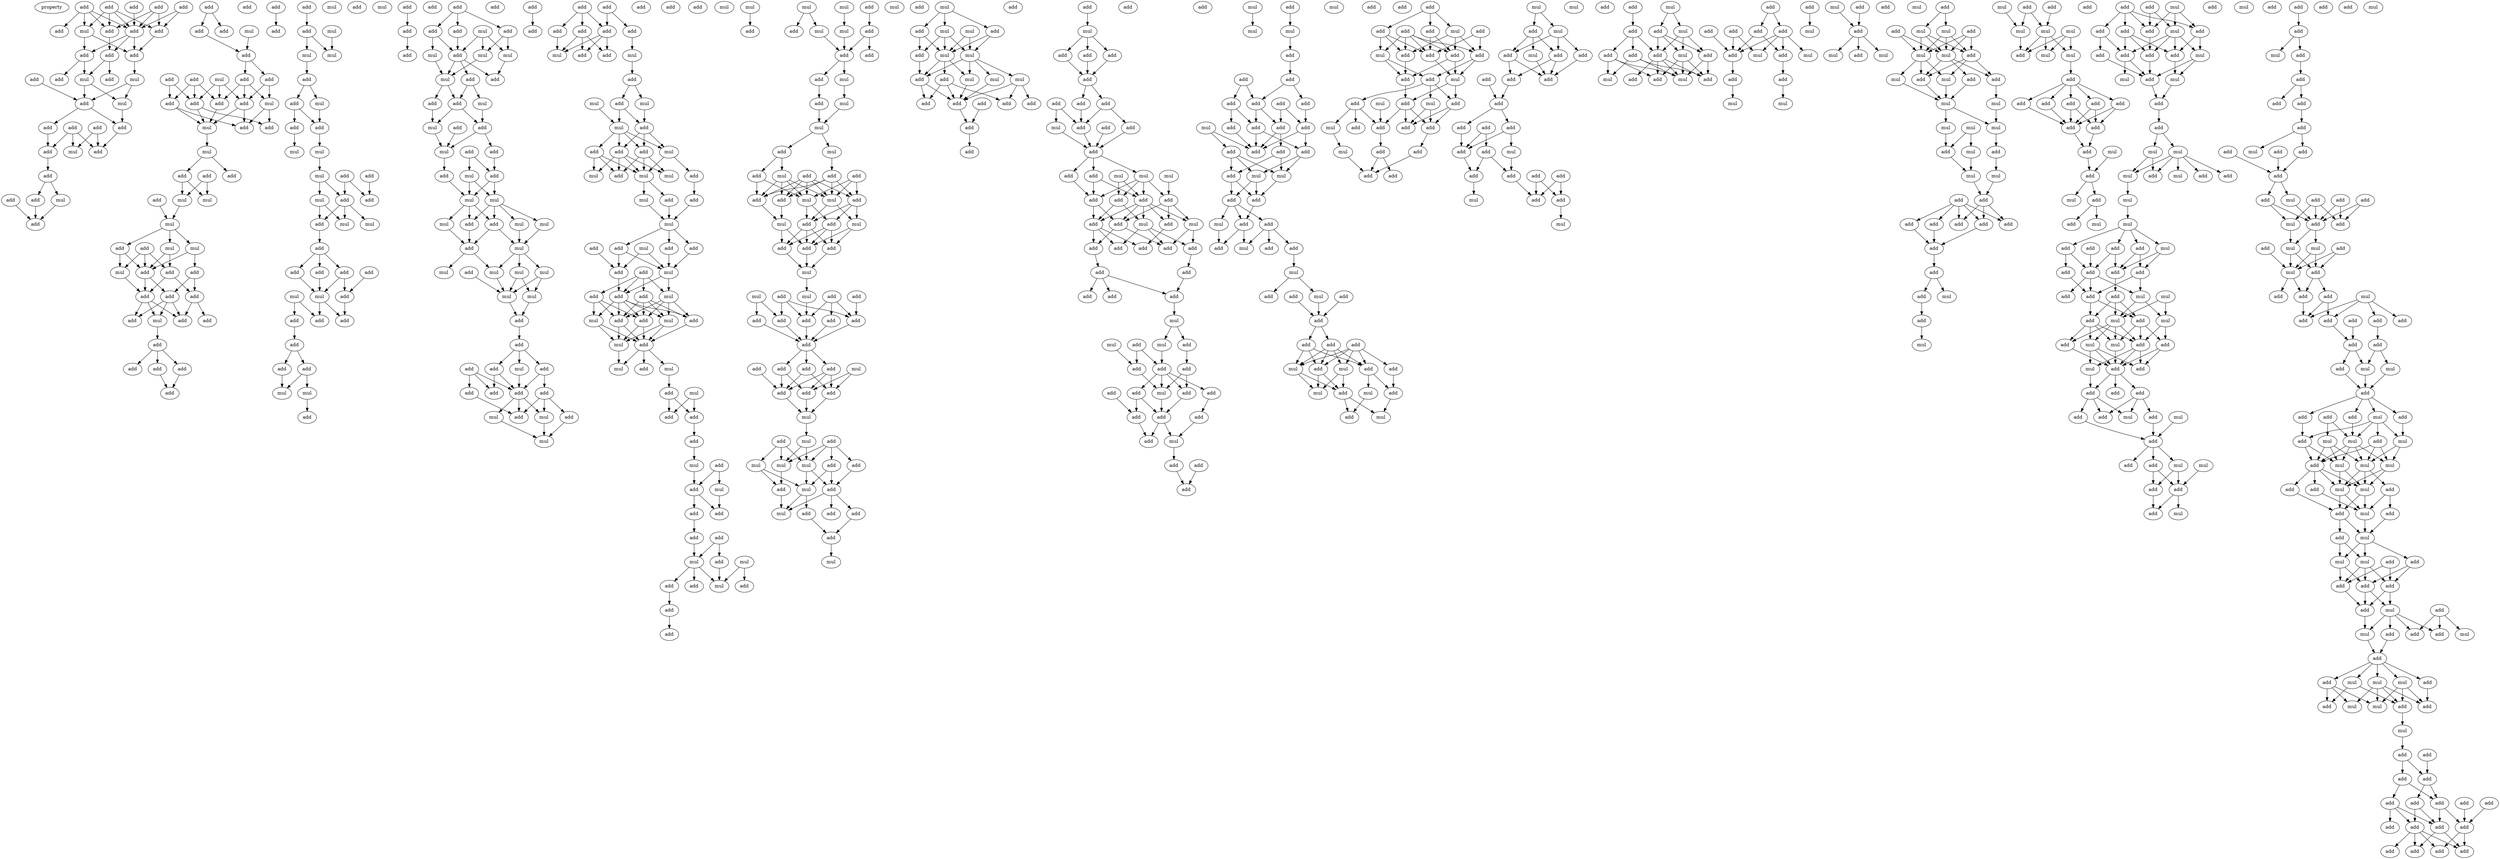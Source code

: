 digraph {
    node [fontcolor=black]
    property [mul=2,lf=1.1]
    0 [ label = add ];
    1 [ label = add ];
    2 [ label = add ];
    3 [ label = add ];
    4 [ label = add ];
    5 [ label = mul ];
    6 [ label = add ];
    7 [ label = add ];
    8 [ label = add ];
    9 [ label = add ];
    10 [ label = add ];
    11 [ label = add ];
    12 [ label = add ];
    13 [ label = add ];
    14 [ label = mul ];
    15 [ label = add ];
    16 [ label = mul ];
    17 [ label = add ];
    18 [ label = add ];
    19 [ label = mul ];
    20 [ label = add ];
    21 [ label = add ];
    22 [ label = add ];
    23 [ label = add ];
    24 [ label = mul ];
    25 [ label = add ];
    26 [ label = add ];
    27 [ label = add ];
    28 [ label = add ];
    29 [ label = mul ];
    30 [ label = add ];
    31 [ label = add ];
    32 [ label = add ];
    33 [ label = mul ];
    34 [ label = add ];
    35 [ label = add ];
    36 [ label = add ];
    37 [ label = add ];
    38 [ label = add ];
    39 [ label = add ];
    40 [ label = mul ];
    41 [ label = add ];
    42 [ label = add ];
    43 [ label = add ];
    44 [ label = add ];
    45 [ label = mul ];
    46 [ label = add ];
    47 [ label = add ];
    48 [ label = add ];
    49 [ label = mul ];
    50 [ label = add ];
    51 [ label = mul ];
    52 [ label = add ];
    53 [ label = add ];
    54 [ label = add ];
    55 [ label = mul ];
    56 [ label = mul ];
    57 [ label = add ];
    58 [ label = mul ];
    59 [ label = mul ];
    60 [ label = add ];
    61 [ label = add ];
    62 [ label = mul ];
    63 [ label = add ];
    64 [ label = add ];
    65 [ label = add ];
    66 [ label = mul ];
    67 [ label = add ];
    68 [ label = add ];
    69 [ label = add ];
    70 [ label = add ];
    71 [ label = mul ];
    72 [ label = add ];
    73 [ label = add ];
    74 [ label = add ];
    75 [ label = add ];
    76 [ label = add ];
    77 [ label = add ];
    78 [ label = add ];
    79 [ label = add ];
    80 [ label = add ];
    81 [ label = add ];
    82 [ label = mul ];
    83 [ label = add ];
    84 [ label = mul ];
    85 [ label = mul ];
    86 [ label = add ];
    87 [ label = add ];
    88 [ label = mul ];
    89 [ label = mul ];
    90 [ label = add ];
    91 [ label = add ];
    92 [ label = mul ];
    93 [ label = mul ];
    94 [ label = add ];
    95 [ label = add ];
    96 [ label = mul ];
    97 [ label = mul ];
    98 [ label = add ];
    99 [ label = add ];
    100 [ label = mul ];
    101 [ label = add ];
    102 [ label = mul ];
    103 [ label = add ];
    104 [ label = add ];
    105 [ label = add ];
    106 [ label = add ];
    107 [ label = add ];
    108 [ label = add ];
    109 [ label = mul ];
    110 [ label = mul ];
    111 [ label = add ];
    112 [ label = add ];
    113 [ label = add ];
    114 [ label = add ];
    115 [ label = add ];
    116 [ label = add ];
    117 [ label = add ];
    118 [ label = mul ];
    119 [ label = mul ];
    120 [ label = mul ];
    121 [ label = add ];
    122 [ label = add ];
    123 [ label = add ];
    124 [ label = add ];
    125 [ label = add ];
    126 [ label = add ];
    127 [ label = mul ];
    128 [ label = add ];
    129 [ label = add ];
    130 [ label = add ];
    131 [ label = mul ];
    132 [ label = add ];
    133 [ label = mul ];
    134 [ label = mul ];
    135 [ label = mul ];
    136 [ label = add ];
    137 [ label = add ];
    138 [ label = add ];
    139 [ label = mul ];
    140 [ label = add ];
    141 [ label = add ];
    142 [ label = add ];
    143 [ label = mul ];
    144 [ label = mul ];
    145 [ label = add ];
    146 [ label = add ];
    147 [ label = add ];
    148 [ label = add ];
    149 [ label = mul ];
    150 [ label = mul ];
    151 [ label = mul ];
    152 [ label = add ];
    153 [ label = add ];
    154 [ label = mul ];
    155 [ label = mul ];
    156 [ label = mul ];
    157 [ label = mul ];
    158 [ label = add ];
    159 [ label = add ];
    160 [ label = mul ];
    161 [ label = mul ];
    162 [ label = mul ];
    163 [ label = mul ];
    164 [ label = mul ];
    165 [ label = mul ];
    166 [ label = add ];
    167 [ label = add ];
    168 [ label = add ];
    169 [ label = add ];
    170 [ label = add ];
    171 [ label = add ];
    172 [ label = mul ];
    173 [ label = add ];
    174 [ label = add ];
    175 [ label = add ];
    176 [ label = add ];
    177 [ label = mul ];
    178 [ label = add ];
    179 [ label = mul ];
    180 [ label = add ];
    181 [ label = mul ];
    182 [ label = add ];
    183 [ label = add ];
    184 [ label = add ];
    185 [ label = add ];
    186 [ label = add ];
    187 [ label = add ];
    188 [ label = add ];
    189 [ label = add ];
    190 [ label = add ];
    191 [ label = add ];
    192 [ label = mul ];
    193 [ label = mul ];
    194 [ label = add ];
    195 [ label = add ];
    196 [ label = add ];
    197 [ label = mul ];
    198 [ label = mul ];
    199 [ label = mul ];
    200 [ label = add ];
    201 [ label = add ];
    202 [ label = add ];
    203 [ label = add ];
    204 [ label = mul ];
    205 [ label = add ];
    206 [ label = mul ];
    207 [ label = mul ];
    208 [ label = mul ];
    209 [ label = add ];
    210 [ label = add ];
    211 [ label = add ];
    212 [ label = mul ];
    213 [ label = mul ];
    214 [ label = add ];
    215 [ label = mul ];
    216 [ label = add ];
    217 [ label = add ];
    218 [ label = add ];
    219 [ label = add ];
    220 [ label = add ];
    221 [ label = mul ];
    222 [ label = add ];
    223 [ label = add ];
    224 [ label = mul ];
    225 [ label = add ];
    226 [ label = add ];
    227 [ label = add ];
    228 [ label = mul ];
    229 [ label = mul ];
    230 [ label = add ];
    231 [ label = add ];
    232 [ label = mul ];
    233 [ label = add ];
    234 [ label = mul ];
    235 [ label = mul ];
    236 [ label = add ];
    237 [ label = add ];
    238 [ label = add ];
    239 [ label = mul ];
    240 [ label = add ];
    241 [ label = add ];
    242 [ label = add ];
    243 [ label = mul ];
    244 [ label = add ];
    245 [ label = mul ];
    246 [ label = add ];
    247 [ label = mul ];
    248 [ label = add ];
    249 [ label = add ];
    250 [ label = add ];
    251 [ label = add ];
    252 [ label = mul ];
    253 [ label = add ];
    254 [ label = mul ];
    255 [ label = add ];
    256 [ label = add ];
    257 [ label = add ];
    258 [ label = mul ];
    259 [ label = add ];
    260 [ label = mul ];
    261 [ label = add ];
    262 [ label = mul ];
    263 [ label = mul ];
    264 [ label = add ];
    265 [ label = add ];
    266 [ label = add ];
    267 [ label = add ];
    268 [ label = mul ];
    269 [ label = mul ];
    270 [ label = add ];
    271 [ label = add ];
    272 [ label = add ];
    273 [ label = mul ];
    274 [ label = mul ];
    275 [ label = mul ];
    276 [ label = add ];
    277 [ label = mul ];
    278 [ label = add ];
    279 [ label = mul ];
    280 [ label = add ];
    281 [ label = add ];
    282 [ label = add ];
    283 [ label = add ];
    284 [ label = mul ];
    285 [ label = add ];
    286 [ label = add ];
    287 [ label = mul ];
    288 [ label = add ];
    289 [ label = mul ];
    290 [ label = add ];
    291 [ label = mul ];
    292 [ label = mul ];
    293 [ label = add ];
    294 [ label = add ];
    295 [ label = add ];
    296 [ label = add ];
    297 [ label = add ];
    298 [ label = mul ];
    299 [ label = add ];
    300 [ label = mul ];
    301 [ label = add ];
    302 [ label = mul ];
    303 [ label = add ];
    304 [ label = add ];
    305 [ label = add ];
    306 [ label = add ];
    307 [ label = add ];
    308 [ label = add ];
    309 [ label = add ];
    310 [ label = add ];
    311 [ label = add ];
    312 [ label = add ];
    313 [ label = mul ];
    314 [ label = add ];
    315 [ label = add ];
    316 [ label = add ];
    317 [ label = add ];
    318 [ label = mul ];
    319 [ label = add ];
    320 [ label = mul ];
    321 [ label = add ];
    322 [ label = mul ];
    323 [ label = mul ];
    324 [ label = mul ];
    325 [ label = add ];
    326 [ label = add ];
    327 [ label = mul ];
    328 [ label = add ];
    329 [ label = add ];
    330 [ label = mul ];
    331 [ label = add ];
    332 [ label = add ];
    333 [ label = add ];
    334 [ label = add ];
    335 [ label = mul ];
    336 [ label = mul ];
    337 [ label = mul ];
    338 [ label = add ];
    339 [ label = mul ];
    340 [ label = add ];
    341 [ label = mul ];
    342 [ label = add ];
    343 [ label = mul ];
    344 [ label = add ];
    345 [ label = add ];
    346 [ label = mul ];
    347 [ label = mul ];
    348 [ label = mul ];
    349 [ label = add ];
    350 [ label = add ];
    351 [ label = add ];
    352 [ label = add ];
    353 [ label = add ];
    354 [ label = add ];
    355 [ label = add ];
    356 [ label = add ];
    357 [ label = add ];
    358 [ label = mul ];
    359 [ label = add ];
    360 [ label = add ];
    361 [ label = add ];
    362 [ label = add ];
    363 [ label = add ];
    364 [ label = add ];
    365 [ label = add ];
    366 [ label = add ];
    367 [ label = mul ];
    368 [ label = add ];
    369 [ label = add ];
    370 [ label = add ];
    371 [ label = mul ];
    372 [ label = add ];
    373 [ label = add ];
    374 [ label = mul ];
    375 [ label = mul ];
    376 [ label = add ];
    377 [ label = add ];
    378 [ label = add ];
    379 [ label = add ];
    380 [ label = add ];
    381 [ label = mul ];
    382 [ label = add ];
    383 [ label = add ];
    384 [ label = mul ];
    385 [ label = add ];
    386 [ label = add ];
    387 [ label = add ];
    388 [ label = add ];
    389 [ label = add ];
    390 [ label = add ];
    391 [ label = add ];
    392 [ label = add ];
    393 [ label = add ];
    394 [ label = add ];
    395 [ label = add ];
    396 [ label = mul ];
    397 [ label = add ];
    398 [ label = add ];
    399 [ label = add ];
    400 [ label = mul ];
    401 [ label = mul ];
    402 [ label = add ];
    403 [ label = add ];
    404 [ label = add ];
    405 [ label = add ];
    406 [ label = add ];
    407 [ label = mul ];
    408 [ label = add ];
    409 [ label = add ];
    410 [ label = add ];
    411 [ label = add ];
    412 [ label = add ];
    413 [ label = add ];
    414 [ label = mul ];
    415 [ label = add ];
    416 [ label = add ];
    417 [ label = mul ];
    418 [ label = add ];
    419 [ label = add ];
    420 [ label = mul ];
    421 [ label = mul ];
    422 [ label = mul ];
    423 [ label = add ];
    424 [ label = add ];
    425 [ label = add ];
    426 [ label = add ];
    427 [ label = add ];
    428 [ label = add ];
    429 [ label = add ];
    430 [ label = add ];
    431 [ label = mul ];
    432 [ label = add ];
    433 [ label = add ];
    434 [ label = add ];
    435 [ label = add ];
    436 [ label = add ];
    437 [ label = add ];
    438 [ label = add ];
    439 [ label = mul ];
    440 [ label = mul ];
    441 [ label = add ];
    442 [ label = add ];
    443 [ label = add ];
    444 [ label = add ];
    445 [ label = add ];
    446 [ label = mul ];
    447 [ label = add ];
    448 [ label = add ];
    449 [ label = add ];
    450 [ label = mul ];
    451 [ label = mul ];
    452 [ label = add ];
    453 [ label = add ];
    454 [ label = add ];
    455 [ label = add ];
    456 [ label = mul ];
    457 [ label = add ];
    458 [ label = add ];
    459 [ label = add ];
    460 [ label = add ];
    461 [ label = add ];
    462 [ label = add ];
    463 [ label = mul ];
    464 [ label = mul ];
    465 [ label = add ];
    466 [ label = add ];
    467 [ label = mul ];
    468 [ label = mul ];
    469 [ label = add ];
    470 [ label = add ];
    471 [ label = mul ];
    472 [ label = add ];
    473 [ label = add ];
    474 [ label = add ];
    475 [ label = mul ];
    476 [ label = add ];
    477 [ label = add ];
    478 [ label = add ];
    479 [ label = add ];
    480 [ label = add ];
    481 [ label = add ];
    482 [ label = add ];
    483 [ label = mul ];
    484 [ label = add ];
    485 [ label = mul ];
    486 [ label = add ];
    487 [ label = mul ];
    488 [ label = add ];
    489 [ label = add ];
    490 [ label = add ];
    491 [ label = mul ];
    492 [ label = mul ];
    493 [ label = add ];
    494 [ label = add ];
    495 [ label = add ];
    496 [ label = add ];
    497 [ label = mul ];
    498 [ label = add ];
    499 [ label = add ];
    500 [ label = add ];
    501 [ label = mul ];
    502 [ label = add ];
    503 [ label = add ];
    504 [ label = mul ];
    505 [ label = add ];
    506 [ label = mul ];
    507 [ label = add ];
    508 [ label = add ];
    509 [ label = add ];
    510 [ label = add ];
    511 [ label = mul ];
    512 [ label = add ];
    513 [ label = add ];
    514 [ label = add ];
    515 [ label = add ];
    516 [ label = add ];
    517 [ label = mul ];
    518 [ label = add ];
    519 [ label = add ];
    520 [ label = add ];
    521 [ label = add ];
    522 [ label = add ];
    523 [ label = add ];
    524 [ label = add ];
    525 [ label = mul ];
    526 [ label = add ];
    527 [ label = add ];
    528 [ label = mul ];
    529 [ label = add ];
    530 [ label = mul ];
    531 [ label = add ];
    532 [ label = mul ];
    533 [ label = add ];
    534 [ label = add ];
    535 [ label = mul ];
    536 [ label = add ];
    537 [ label = add ];
    538 [ label = add ];
    539 [ label = add ];
    540 [ label = mul ];
    541 [ label = mul ];
    542 [ label = add ];
    543 [ label = add ];
    544 [ label = add ];
    545 [ label = add ];
    546 [ label = add ];
    547 [ label = add ];
    548 [ label = add ];
    549 [ label = mul ];
    550 [ label = add ];
    551 [ label = mul ];
    552 [ label = add ];
    553 [ label = add ];
    554 [ label = add ];
    555 [ label = mul ];
    556 [ label = mul ];
    557 [ label = add ];
    558 [ label = mul ];
    559 [ label = mul ];
    560 [ label = add ];
    561 [ label = mul ];
    562 [ label = add ];
    563 [ label = add ];
    564 [ label = mul ];
    565 [ label = add ];
    566 [ label = mul ];
    567 [ label = add ];
    568 [ label = mul ];
    569 [ label = add ];
    570 [ label = add ];
    571 [ label = mul ];
    572 [ label = mul ];
    573 [ label = mul ];
    574 [ label = add ];
    575 [ label = add ];
    576 [ label = mul ];
    577 [ label = mul ];
    578 [ label = add ];
    579 [ label = add ];
    580 [ label = mul ];
    581 [ label = mul ];
    582 [ label = mul ];
    583 [ label = mul ];
    584 [ label = mul ];
    585 [ label = add ];
    586 [ label = mul ];
    587 [ label = add ];
    588 [ label = mul ];
    589 [ label = mul ];
    590 [ label = add ];
    591 [ label = add ];
    592 [ label = add ];
    593 [ label = add ];
    594 [ label = add ];
    595 [ label = add ];
    596 [ label = add ];
    597 [ label = add ];
    598 [ label = add ];
    599 [ label = add ];
    600 [ label = mul ];
    601 [ label = add ];
    602 [ label = mul ];
    603 [ label = mul ];
    604 [ label = add ];
    605 [ label = add ];
    606 [ label = mul ];
    607 [ label = mul ];
    608 [ label = mul ];
    609 [ label = mul ];
    610 [ label = mul ];
    611 [ label = add ];
    612 [ label = add ];
    613 [ label = add ];
    614 [ label = add ];
    615 [ label = add ];
    616 [ label = add ];
    617 [ label = add ];
    618 [ label = add ];
    619 [ label = add ];
    620 [ label = add ];
    621 [ label = mul ];
    622 [ label = add ];
    623 [ label = add ];
    624 [ label = mul ];
    625 [ label = add ];
    626 [ label = add ];
    627 [ label = mul ];
    628 [ label = add ];
    629 [ label = mul ];
    630 [ label = add ];
    631 [ label = add ];
    632 [ label = add ];
    633 [ label = add ];
    634 [ label = mul ];
    635 [ label = add ];
    636 [ label = add ];
    637 [ label = add ];
    638 [ label = add ];
    639 [ label = mul ];
    640 [ label = add ];
    641 [ label = mul ];
    642 [ label = mul ];
    643 [ label = add ];
    644 [ label = add ];
    645 [ label = add ];
    646 [ label = mul ];
    647 [ label = mul ];
    648 [ label = mul ];
    649 [ label = add ];
    650 [ label = mul ];
    651 [ label = add ];
    652 [ label = add ];
    653 [ label = mul ];
    654 [ label = mul ];
    655 [ label = add ];
    656 [ label = mul ];
    657 [ label = add ];
    658 [ label = add ];
    659 [ label = add ];
    660 [ label = add ];
    661 [ label = add ];
    662 [ label = add ];
    663 [ label = add ];
    664 [ label = mul ];
    665 [ label = add ];
    666 [ label = mul ];
    667 [ label = add ];
    668 [ label = add ];
    669 [ label = add ];
    670 [ label = mul ];
    671 [ label = mul ];
    672 [ label = add ];
    673 [ label = add ];
    674 [ label = add ];
    675 [ label = add ];
    676 [ label = mul ];
    677 [ label = mul ];
    678 [ label = add ];
    679 [ label = add ];
    680 [ label = mul ];
    681 [ label = add ];
    682 [ label = add ];
    683 [ label = add ];
    684 [ label = mul ];
    685 [ label = add ];
    686 [ label = add ];
    687 [ label = add ];
    688 [ label = mul ];
    689 [ label = add ];
    690 [ label = add ];
    691 [ label = add ];
    692 [ label = add ];
    693 [ label = mul ];
    694 [ label = mul ];
    695 [ label = add ];
    696 [ label = add ];
    697 [ label = mul ];
    698 [ label = add ];
    699 [ label = add ];
    700 [ label = add ];
    701 [ label = mul ];
    702 [ label = add ];
    703 [ label = add ];
    704 [ label = mul ];
    705 [ label = add ];
    706 [ label = add ];
    707 [ label = add ];
    708 [ label = mul ];
    709 [ label = add ];
    710 [ label = add ];
    711 [ label = add ];
    712 [ label = add ];
    713 [ label = add ];
    714 [ label = add ];
    715 [ label = mul ];
    716 [ label = add ];
    717 [ label = add ];
    718 [ label = add ];
    719 [ label = add ];
    720 [ label = add ];
    721 [ label = mul ];
    722 [ label = add ];
    723 [ label = mul ];
    724 [ label = add ];
    725 [ label = mul ];
    726 [ label = add ];
    727 [ label = mul ];
    728 [ label = add ];
    729 [ label = mul ];
    730 [ label = add ];
    731 [ label = mul ];
    732 [ label = add ];
    733 [ label = add ];
    734 [ label = add ];
    735 [ label = add ];
    736 [ label = add ];
    737 [ label = add ];
    738 [ label = add ];
    739 [ label = add ];
    740 [ label = add ];
    741 [ label = add ];
    742 [ label = mul ];
    743 [ label = add ];
    744 [ label = mul ];
    745 [ label = add ];
    746 [ label = mul ];
    747 [ label = add ];
    748 [ label = add ];
    749 [ label = add ];
    750 [ label = add ];
    751 [ label = add ];
    752 [ label = mul ];
    753 [ label = add ];
    754 [ label = mul ];
    755 [ label = mul ];
    756 [ label = mul ];
    757 [ label = add ];
    758 [ label = mul ];
    759 [ label = mul ];
    760 [ label = mul ];
    761 [ label = add ];
    762 [ label = add ];
    763 [ label = add ];
    764 [ label = mul ];
    765 [ label = add ];
    766 [ label = add ];
    767 [ label = mul ];
    768 [ label = mul ];
    769 [ label = add ];
    770 [ label = add ];
    771 [ label = mul ];
    772 [ label = add ];
    773 [ label = mul ];
    774 [ label = add ];
    775 [ label = add ];
    776 [ label = add ];
    777 [ label = add ];
    778 [ label = add ];
    779 [ label = mul ];
    780 [ label = add ];
    781 [ label = add ];
    782 [ label = mul ];
    783 [ label = mul ];
    784 [ label = add ];
    785 [ label = add ];
    786 [ label = add ];
    787 [ label = mul ];
    788 [ label = mul ];
    789 [ label = add ];
    790 [ label = mul ];
    791 [ label = add ];
    792 [ label = mul ];
    793 [ label = add ];
    794 [ label = mul ];
    795 [ label = add ];
    796 [ label = mul ];
    797 [ label = add ];
    798 [ label = add ];
    799 [ label = add ];
    800 [ label = add ];
    801 [ label = add ];
    802 [ label = add ];
    803 [ label = add ];
    804 [ label = add ];
    805 [ label = add ];
    806 [ label = add ];
    807 [ label = add ];
    808 [ label = add ];
    809 [ label = add ];
    810 [ label = add ];
    811 [ label = add ];
    812 [ label = add ];
    813 [ label = add ];
    0 -> 6 [ name = 0 ];
    0 -> 7 [ name = 1 ];
    1 -> 5 [ name = 2 ];
    1 -> 6 [ name = 3 ];
    1 -> 8 [ name = 4 ];
    1 -> 9 [ name = 5 ];
    2 -> 5 [ name = 6 ];
    2 -> 6 [ name = 7 ];
    2 -> 7 [ name = 8 ];
    2 -> 9 [ name = 9 ];
    3 -> 6 [ name = 10 ];
    3 -> 7 [ name = 11 ];
    3 -> 9 [ name = 12 ];
    4 -> 6 [ name = 13 ];
    5 -> 10 [ name = 14 ];
    5 -> 12 [ name = 15 ];
    6 -> 10 [ name = 16 ];
    6 -> 11 [ name = 17 ];
    6 -> 12 [ name = 18 ];
    7 -> 12 [ name = 19 ];
    9 -> 11 [ name = 20 ];
    10 -> 14 [ name = 21 ];
    10 -> 15 [ name = 22 ];
    11 -> 14 [ name = 23 ];
    11 -> 17 [ name = 24 ];
    12 -> 16 [ name = 25 ];
    13 -> 18 [ name = 26 ];
    14 -> 18 [ name = 27 ];
    14 -> 19 [ name = 28 ];
    16 -> 18 [ name = 29 ];
    16 -> 19 [ name = 30 ];
    18 -> 20 [ name = 31 ];
    18 -> 21 [ name = 32 ];
    19 -> 20 [ name = 33 ];
    20 -> 25 [ name = 34 ];
    21 -> 26 [ name = 35 ];
    22 -> 24 [ name = 36 ];
    22 -> 25 [ name = 37 ];
    22 -> 26 [ name = 38 ];
    23 -> 24 [ name = 39 ];
    23 -> 25 [ name = 40 ];
    26 -> 27 [ name = 41 ];
    27 -> 29 [ name = 42 ];
    27 -> 30 [ name = 43 ];
    28 -> 31 [ name = 44 ];
    29 -> 31 [ name = 45 ];
    30 -> 31 [ name = 46 ];
    32 -> 35 [ name = 47 ];
    32 -> 36 [ name = 48 ];
    33 -> 37 [ name = 49 ];
    36 -> 37 [ name = 50 ];
    37 -> 39 [ name = 51 ];
    37 -> 41 [ name = 52 ];
    38 -> 43 [ name = 53 ];
    38 -> 46 [ name = 54 ];
    39 -> 44 [ name = 55 ];
    39 -> 45 [ name = 56 ];
    39 -> 47 [ name = 57 ];
    40 -> 44 [ name = 58 ];
    40 -> 46 [ name = 59 ];
    40 -> 47 [ name = 60 ];
    41 -> 44 [ name = 61 ];
    41 -> 45 [ name = 62 ];
    42 -> 43 [ name = 63 ];
    42 -> 46 [ name = 64 ];
    42 -> 47 [ name = 65 ];
    43 -> 49 [ name = 66 ];
    43 -> 50 [ name = 67 ];
    44 -> 49 [ name = 68 ];
    44 -> 50 [ name = 69 ];
    45 -> 48 [ name = 70 ];
    45 -> 50 [ name = 71 ];
    46 -> 48 [ name = 72 ];
    46 -> 49 [ name = 73 ];
    47 -> 49 [ name = 74 ];
    49 -> 51 [ name = 75 ];
    51 -> 52 [ name = 76 ];
    51 -> 54 [ name = 77 ];
    53 -> 55 [ name = 78 ];
    53 -> 56 [ name = 79 ];
    54 -> 55 [ name = 80 ];
    54 -> 56 [ name = 81 ];
    55 -> 58 [ name = 82 ];
    57 -> 58 [ name = 83 ];
    58 -> 59 [ name = 84 ];
    58 -> 61 [ name = 85 ];
    58 -> 62 [ name = 86 ];
    59 -> 64 [ name = 87 ];
    59 -> 65 [ name = 88 ];
    60 -> 64 [ name = 89 ];
    60 -> 65 [ name = 90 ];
    60 -> 66 [ name = 91 ];
    61 -> 64 [ name = 92 ];
    61 -> 66 [ name = 93 ];
    62 -> 63 [ name = 94 ];
    62 -> 64 [ name = 95 ];
    63 -> 68 [ name = 96 ];
    63 -> 69 [ name = 97 ];
    64 -> 67 [ name = 98 ];
    64 -> 68 [ name = 99 ];
    65 -> 67 [ name = 100 ];
    65 -> 69 [ name = 101 ];
    66 -> 67 [ name = 102 ];
    67 -> 71 [ name = 103 ];
    67 -> 72 [ name = 104 ];
    67 -> 73 [ name = 105 ];
    68 -> 71 [ name = 106 ];
    68 -> 72 [ name = 107 ];
    68 -> 73 [ name = 108 ];
    69 -> 70 [ name = 109 ];
    69 -> 73 [ name = 110 ];
    71 -> 74 [ name = 111 ];
    74 -> 75 [ name = 112 ];
    74 -> 76 [ name = 113 ];
    74 -> 77 [ name = 114 ];
    76 -> 79 [ name = 115 ];
    77 -> 79 [ name = 116 ];
    78 -> 80 [ name = 117 ];
    81 -> 83 [ name = 118 ];
    82 -> 85 [ name = 119 ];
    83 -> 84 [ name = 120 ];
    83 -> 85 [ name = 121 ];
    84 -> 86 [ name = 122 ];
    86 -> 87 [ name = 123 ];
    86 -> 89 [ name = 124 ];
    87 -> 90 [ name = 125 ];
    87 -> 91 [ name = 126 ];
    89 -> 91 [ name = 127 ];
    90 -> 92 [ name = 128 ];
    91 -> 93 [ name = 129 ];
    93 -> 96 [ name = 130 ];
    94 -> 98 [ name = 131 ];
    95 -> 98 [ name = 132 ];
    95 -> 99 [ name = 133 ];
    96 -> 97 [ name = 134 ];
    96 -> 99 [ name = 135 ];
    97 -> 100 [ name = 136 ];
    97 -> 101 [ name = 137 ];
    99 -> 100 [ name = 138 ];
    99 -> 101 [ name = 139 ];
    99 -> 102 [ name = 140 ];
    101 -> 103 [ name = 141 ];
    103 -> 104 [ name = 142 ];
    103 -> 105 [ name = 143 ];
    103 -> 106 [ name = 144 ];
    104 -> 109 [ name = 145 ];
    105 -> 109 [ name = 146 ];
    106 -> 108 [ name = 147 ];
    106 -> 109 [ name = 148 ];
    107 -> 108 [ name = 149 ];
    108 -> 113 [ name = 150 ];
    109 -> 111 [ name = 151 ];
    109 -> 113 [ name = 152 ];
    110 -> 111 [ name = 153 ];
    110 -> 112 [ name = 154 ];
    112 -> 114 [ name = 155 ];
    114 -> 115 [ name = 156 ];
    114 -> 117 [ name = 157 ];
    115 -> 119 [ name = 158 ];
    115 -> 120 [ name = 159 ];
    117 -> 119 [ name = 160 ];
    120 -> 121 [ name = 161 ];
    122 -> 124 [ name = 162 ];
    124 -> 125 [ name = 163 ];
    126 -> 128 [ name = 164 ];
    126 -> 129 [ name = 165 ];
    126 -> 130 [ name = 166 ];
    127 -> 131 [ name = 167 ];
    127 -> 132 [ name = 168 ];
    127 -> 133 [ name = 169 ];
    128 -> 132 [ name = 170 ];
    129 -> 132 [ name = 171 ];
    129 -> 134 [ name = 172 ];
    130 -> 131 [ name = 173 ];
    130 -> 133 [ name = 174 ];
    131 -> 137 [ name = 175 ];
    132 -> 135 [ name = 176 ];
    132 -> 136 [ name = 177 ];
    132 -> 137 [ name = 178 ];
    133 -> 135 [ name = 179 ];
    134 -> 135 [ name = 180 ];
    135 -> 138 [ name = 181 ];
    135 -> 140 [ name = 182 ];
    136 -> 139 [ name = 183 ];
    136 -> 140 [ name = 184 ];
    138 -> 143 [ name = 185 ];
    139 -> 142 [ name = 186 ];
    140 -> 142 [ name = 187 ];
    140 -> 143 [ name = 188 ];
    141 -> 144 [ name = 189 ];
    142 -> 144 [ name = 190 ];
    142 -> 146 [ name = 191 ];
    143 -> 144 [ name = 192 ];
    144 -> 147 [ name = 193 ];
    145 -> 148 [ name = 194 ];
    145 -> 149 [ name = 195 ];
    146 -> 148 [ name = 196 ];
    147 -> 150 [ name = 197 ];
    148 -> 150 [ name = 198 ];
    148 -> 151 [ name = 199 ];
    149 -> 150 [ name = 200 ];
    149 -> 151 [ name = 201 ];
    150 -> 152 [ name = 202 ];
    150 -> 153 [ name = 203 ];
    150 -> 155 [ name = 204 ];
    151 -> 152 [ name = 205 ];
    151 -> 153 [ name = 206 ];
    151 -> 154 [ name = 207 ];
    151 -> 156 [ name = 208 ];
    152 -> 157 [ name = 209 ];
    152 -> 158 [ name = 210 ];
    153 -> 158 [ name = 211 ];
    154 -> 157 [ name = 212 ];
    155 -> 158 [ name = 213 ];
    156 -> 157 [ name = 214 ];
    157 -> 161 [ name = 215 ];
    157 -> 162 [ name = 216 ];
    157 -> 163 [ name = 217 ];
    158 -> 160 [ name = 218 ];
    158 -> 163 [ name = 219 ];
    159 -> 165 [ name = 220 ];
    161 -> 164 [ name = 221 ];
    161 -> 165 [ name = 222 ];
    162 -> 164 [ name = 223 ];
    162 -> 165 [ name = 224 ];
    163 -> 165 [ name = 225 ];
    164 -> 166 [ name = 226 ];
    165 -> 166 [ name = 227 ];
    166 -> 167 [ name = 228 ];
    167 -> 169 [ name = 229 ];
    167 -> 171 [ name = 230 ];
    167 -> 172 [ name = 231 ];
    168 -> 173 [ name = 232 ];
    168 -> 175 [ name = 233 ];
    168 -> 176 [ name = 234 ];
    169 -> 175 [ name = 235 ];
    169 -> 176 [ name = 236 ];
    171 -> 174 [ name = 237 ];
    171 -> 176 [ name = 238 ];
    172 -> 176 [ name = 239 ];
    173 -> 180 [ name = 240 ];
    174 -> 178 [ name = 241 ];
    174 -> 179 [ name = 242 ];
    174 -> 180 [ name = 243 ];
    176 -> 177 [ name = 244 ];
    176 -> 179 [ name = 245 ];
    176 -> 180 [ name = 246 ];
    177 -> 181 [ name = 247 ];
    178 -> 181 [ name = 248 ];
    179 -> 181 [ name = 249 ];
    182 -> 186 [ name = 250 ];
    183 -> 187 [ name = 251 ];
    183 -> 188 [ name = 252 ];
    184 -> 187 [ name = 253 ];
    184 -> 189 [ name = 254 ];
    184 -> 190 [ name = 255 ];
    187 -> 191 [ name = 256 ];
    187 -> 193 [ name = 257 ];
    187 -> 194 [ name = 258 ];
    188 -> 192 [ name = 259 ];
    189 -> 191 [ name = 260 ];
    189 -> 193 [ name = 261 ];
    189 -> 194 [ name = 262 ];
    190 -> 193 [ name = 263 ];
    192 -> 195 [ name = 264 ];
    195 -> 196 [ name = 265 ];
    195 -> 198 [ name = 266 ];
    196 -> 199 [ name = 267 ];
    196 -> 200 [ name = 268 ];
    197 -> 199 [ name = 269 ];
    198 -> 200 [ name = 270 ];
    199 -> 201 [ name = 271 ];
    199 -> 202 [ name = 272 ];
    199 -> 203 [ name = 273 ];
    199 -> 204 [ name = 274 ];
    200 -> 202 [ name = 275 ];
    200 -> 203 [ name = 276 ];
    200 -> 204 [ name = 277 ];
    201 -> 207 [ name = 278 ];
    201 -> 208 [ name = 279 ];
    201 -> 209 [ name = 280 ];
    202 -> 206 [ name = 281 ];
    202 -> 207 [ name = 282 ];
    202 -> 208 [ name = 283 ];
    202 -> 209 [ name = 284 ];
    203 -> 206 [ name = 285 ];
    203 -> 208 [ name = 286 ];
    203 -> 209 [ name = 287 ];
    204 -> 205 [ name = 288 ];
    204 -> 208 [ name = 289 ];
    205 -> 211 [ name = 290 ];
    208 -> 210 [ name = 291 ];
    208 -> 212 [ name = 292 ];
    210 -> 213 [ name = 293 ];
    211 -> 213 [ name = 294 ];
    212 -> 213 [ name = 295 ];
    213 -> 214 [ name = 296 ];
    213 -> 216 [ name = 297 ];
    213 -> 218 [ name = 298 ];
    214 -> 220 [ name = 299 ];
    214 -> 221 [ name = 300 ];
    215 -> 220 [ name = 301 ];
    215 -> 221 [ name = 302 ];
    216 -> 221 [ name = 303 ];
    217 -> 220 [ name = 304 ];
    218 -> 221 [ name = 305 ];
    219 -> 223 [ name = 306 ];
    219 -> 224 [ name = 307 ];
    219 -> 225 [ name = 308 ];
    219 -> 226 [ name = 309 ];
    220 -> 223 [ name = 310 ];
    221 -> 223 [ name = 311 ];
    221 -> 224 [ name = 312 ];
    223 -> 227 [ name = 313 ];
    223 -> 228 [ name = 314 ];
    223 -> 229 [ name = 315 ];
    223 -> 230 [ name = 316 ];
    223 -> 231 [ name = 317 ];
    224 -> 227 [ name = 318 ];
    224 -> 229 [ name = 319 ];
    224 -> 230 [ name = 320 ];
    224 -> 231 [ name = 321 ];
    225 -> 227 [ name = 322 ];
    225 -> 229 [ name = 323 ];
    225 -> 230 [ name = 324 ];
    225 -> 231 [ name = 325 ];
    226 -> 227 [ name = 326 ];
    226 -> 228 [ name = 327 ];
    226 -> 231 [ name = 328 ];
    227 -> 232 [ name = 329 ];
    227 -> 233 [ name = 330 ];
    228 -> 232 [ name = 331 ];
    228 -> 233 [ name = 332 ];
    229 -> 232 [ name = 333 ];
    229 -> 233 [ name = 334 ];
    230 -> 233 [ name = 335 ];
    231 -> 232 [ name = 336 ];
    231 -> 233 [ name = 337 ];
    232 -> 234 [ name = 338 ];
    233 -> 234 [ name = 339 ];
    233 -> 235 [ name = 340 ];
    233 -> 236 [ name = 341 ];
    235 -> 237 [ name = 342 ];
    237 -> 240 [ name = 343 ];
    237 -> 241 [ name = 344 ];
    239 -> 240 [ name = 345 ];
    239 -> 241 [ name = 346 ];
    241 -> 242 [ name = 347 ];
    242 -> 243 [ name = 348 ];
    243 -> 246 [ name = 349 ];
    244 -> 245 [ name = 350 ];
    244 -> 246 [ name = 351 ];
    245 -> 249 [ name = 352 ];
    246 -> 248 [ name = 353 ];
    246 -> 249 [ name = 354 ];
    248 -> 251 [ name = 355 ];
    250 -> 252 [ name = 356 ];
    250 -> 253 [ name = 357 ];
    251 -> 252 [ name = 358 ];
    252 -> 256 [ name = 359 ];
    252 -> 257 [ name = 360 ];
    252 -> 258 [ name = 361 ];
    253 -> 258 [ name = 362 ];
    254 -> 255 [ name = 363 ];
    254 -> 258 [ name = 364 ];
    256 -> 259 [ name = 365 ];
    259 -> 261 [ name = 366 ];
    260 -> 266 [ name = 367 ];
    262 -> 265 [ name = 368 ];
    262 -> 268 [ name = 369 ];
    263 -> 269 [ name = 370 ];
    264 -> 267 [ name = 371 ];
    267 -> 270 [ name = 372 ];
    267 -> 271 [ name = 373 ];
    268 -> 270 [ name = 374 ];
    269 -> 270 [ name = 375 ];
    270 -> 272 [ name = 376 ];
    270 -> 274 [ name = 377 ];
    272 -> 276 [ name = 378 ];
    274 -> 275 [ name = 379 ];
    275 -> 277 [ name = 380 ];
    276 -> 277 [ name = 381 ];
    277 -> 278 [ name = 382 ];
    277 -> 279 [ name = 383 ];
    278 -> 281 [ name = 384 ];
    278 -> 284 [ name = 385 ];
    279 -> 282 [ name = 386 ];
    281 -> 287 [ name = 387 ];
    281 -> 288 [ name = 388 ];
    282 -> 286 [ name = 389 ];
    282 -> 288 [ name = 390 ];
    282 -> 289 [ name = 391 ];
    282 -> 290 [ name = 392 ];
    283 -> 286 [ name = 393 ];
    283 -> 287 [ name = 394 ];
    283 -> 288 [ name = 395 ];
    283 -> 289 [ name = 396 ];
    283 -> 290 [ name = 397 ];
    284 -> 286 [ name = 398 ];
    284 -> 287 [ name = 399 ];
    284 -> 288 [ name = 400 ];
    284 -> 289 [ name = 401 ];
    285 -> 287 [ name = 402 ];
    285 -> 289 [ name = 403 ];
    285 -> 290 [ name = 404 ];
    286 -> 292 [ name = 405 ];
    287 -> 293 [ name = 406 ];
    287 -> 294 [ name = 407 ];
    288 -> 292 [ name = 408 ];
    289 -> 291 [ name = 409 ];
    289 -> 293 [ name = 410 ];
    290 -> 291 [ name = 411 ];
    290 -> 293 [ name = 412 ];
    290 -> 294 [ name = 413 ];
    291 -> 295 [ name = 414 ];
    291 -> 297 [ name = 415 ];
    292 -> 295 [ name = 416 ];
    292 -> 296 [ name = 417 ];
    293 -> 295 [ name = 418 ];
    293 -> 296 [ name = 419 ];
    293 -> 297 [ name = 420 ];
    294 -> 295 [ name = 421 ];
    294 -> 296 [ name = 422 ];
    294 -> 297 [ name = 423 ];
    295 -> 298 [ name = 424 ];
    296 -> 298 [ name = 425 ];
    297 -> 298 [ name = 426 ];
    298 -> 302 [ name = 427 ];
    299 -> 307 [ name = 428 ];
    300 -> 305 [ name = 429 ];
    300 -> 306 [ name = 430 ];
    301 -> 304 [ name = 431 ];
    301 -> 307 [ name = 432 ];
    301 -> 308 [ name = 433 ];
    302 -> 304 [ name = 434 ];
    303 -> 304 [ name = 435 ];
    303 -> 306 [ name = 436 ];
    303 -> 307 [ name = 437 ];
    304 -> 309 [ name = 438 ];
    305 -> 309 [ name = 439 ];
    306 -> 309 [ name = 440 ];
    307 -> 309 [ name = 441 ];
    308 -> 309 [ name = 442 ];
    309 -> 310 [ name = 443 ];
    309 -> 312 [ name = 444 ];
    309 -> 314 [ name = 445 ];
    310 -> 315 [ name = 446 ];
    310 -> 316 [ name = 447 ];
    311 -> 315 [ name = 448 ];
    312 -> 315 [ name = 449 ];
    312 -> 317 [ name = 450 ];
    313 -> 316 [ name = 451 ];
    313 -> 317 [ name = 452 ];
    314 -> 315 [ name = 453 ];
    314 -> 316 [ name = 454 ];
    314 -> 317 [ name = 455 ];
    315 -> 318 [ name = 456 ];
    316 -> 318 [ name = 457 ];
    317 -> 318 [ name = 458 ];
    318 -> 320 [ name = 459 ];
    319 -> 323 [ name = 460 ];
    319 -> 324 [ name = 461 ];
    319 -> 325 [ name = 462 ];
    319 -> 326 [ name = 463 ];
    320 -> 323 [ name = 464 ];
    320 -> 324 [ name = 465 ];
    321 -> 322 [ name = 466 ];
    321 -> 323 [ name = 467 ];
    321 -> 324 [ name = 468 ];
    322 -> 327 [ name = 469 ];
    322 -> 328 [ name = 470 ];
    323 -> 328 [ name = 471 ];
    324 -> 327 [ name = 472 ];
    324 -> 329 [ name = 473 ];
    325 -> 329 [ name = 474 ];
    326 -> 327 [ name = 475 ];
    326 -> 329 [ name = 476 ];
    327 -> 330 [ name = 477 ];
    327 -> 333 [ name = 478 ];
    328 -> 330 [ name = 479 ];
    329 -> 330 [ name = 480 ];
    329 -> 331 [ name = 481 ];
    329 -> 332 [ name = 482 ];
    332 -> 334 [ name = 483 ];
    333 -> 334 [ name = 484 ];
    334 -> 336 [ name = 485 ];
    335 -> 338 [ name = 486 ];
    335 -> 339 [ name = 487 ];
    335 -> 340 [ name = 488 ];
    337 -> 341 [ name = 489 ];
    337 -> 343 [ name = 490 ];
    338 -> 341 [ name = 491 ];
    338 -> 343 [ name = 492 ];
    339 -> 341 [ name = 493 ];
    339 -> 342 [ name = 494 ];
    339 -> 343 [ name = 495 ];
    340 -> 342 [ name = 496 ];
    340 -> 343 [ name = 497 ];
    341 -> 345 [ name = 498 ];
    341 -> 346 [ name = 499 ];
    341 -> 347 [ name = 500 ];
    341 -> 348 [ name = 501 ];
    342 -> 345 [ name = 502 ];
    343 -> 344 [ name = 503 ];
    343 -> 345 [ name = 504 ];
    343 -> 347 [ name = 505 ];
    344 -> 349 [ name = 506 ];
    344 -> 352 [ name = 507 ];
    344 -> 353 [ name = 508 ];
    345 -> 349 [ name = 509 ];
    345 -> 353 [ name = 510 ];
    346 -> 349 [ name = 511 ];
    346 -> 351 [ name = 512 ];
    346 -> 352 [ name = 513 ];
    347 -> 349 [ name = 514 ];
    348 -> 349 [ name = 515 ];
    349 -> 354 [ name = 516 ];
    350 -> 354 [ name = 517 ];
    354 -> 356 [ name = 518 ];
    357 -> 358 [ name = 519 ];
    358 -> 359 [ name = 520 ];
    358 -> 360 [ name = 521 ];
    358 -> 361 [ name = 522 ];
    359 -> 362 [ name = 523 ];
    360 -> 362 [ name = 524 ];
    361 -> 362 [ name = 525 ];
    362 -> 363 [ name = 526 ];
    362 -> 364 [ name = 527 ];
    363 -> 369 [ name = 528 ];
    364 -> 366 [ name = 529 ];
    364 -> 369 [ name = 530 ];
    365 -> 367 [ name = 531 ];
    365 -> 369 [ name = 532 ];
    366 -> 370 [ name = 533 ];
    367 -> 370 [ name = 534 ];
    368 -> 370 [ name = 535 ];
    369 -> 370 [ name = 536 ];
    370 -> 372 [ name = 537 ];
    370 -> 373 [ name = 538 ];
    370 -> 375 [ name = 539 ];
    371 -> 378 [ name = 540 ];
    371 -> 379 [ name = 541 ];
    372 -> 377 [ name = 542 ];
    372 -> 378 [ name = 543 ];
    373 -> 377 [ name = 544 ];
    374 -> 376 [ name = 545 ];
    375 -> 376 [ name = 546 ];
    375 -> 377 [ name = 547 ];
    375 -> 378 [ name = 548 ];
    375 -> 379 [ name = 549 ];
    376 -> 382 [ name = 550 ];
    376 -> 383 [ name = 551 ];
    376 -> 384 [ name = 552 ];
    377 -> 380 [ name = 553 ];
    377 -> 383 [ name = 554 ];
    378 -> 380 [ name = 555 ];
    378 -> 381 [ name = 556 ];
    378 -> 382 [ name = 557 ];
    378 -> 383 [ name = 558 ];
    378 -> 384 [ name = 559 ];
    379 -> 380 [ name = 560 ];
    379 -> 381 [ name = 561 ];
    380 -> 386 [ name = 562 ];
    380 -> 387 [ name = 563 ];
    380 -> 388 [ name = 564 ];
    381 -> 385 [ name = 565 ];
    381 -> 388 [ name = 566 ];
    381 -> 389 [ name = 567 ];
    382 -> 386 [ name = 568 ];
    383 -> 387 [ name = 569 ];
    383 -> 389 [ name = 570 ];
    384 -> 385 [ name = 571 ];
    384 -> 389 [ name = 572 ];
    385 -> 391 [ name = 573 ];
    387 -> 390 [ name = 574 ];
    390 -> 392 [ name = 575 ];
    390 -> 393 [ name = 576 ];
    390 -> 395 [ name = 577 ];
    391 -> 395 [ name = 578 ];
    395 -> 396 [ name = 579 ];
    396 -> 397 [ name = 580 ];
    396 -> 400 [ name = 581 ];
    397 -> 402 [ name = 582 ];
    398 -> 403 [ name = 583 ];
    398 -> 404 [ name = 584 ];
    400 -> 403 [ name = 585 ];
    401 -> 404 [ name = 586 ];
    402 -> 405 [ name = 587 ];
    402 -> 407 [ name = 588 ];
    403 -> 405 [ name = 589 ];
    403 -> 407 [ name = 590 ];
    403 -> 408 [ name = 591 ];
    403 -> 409 [ name = 592 ];
    404 -> 407 [ name = 593 ];
    405 -> 410 [ name = 594 ];
    406 -> 411 [ name = 595 ];
    407 -> 410 [ name = 596 ];
    408 -> 412 [ name = 597 ];
    409 -> 410 [ name = 598 ];
    409 -> 411 [ name = 599 ];
    410 -> 413 [ name = 600 ];
    410 -> 414 [ name = 601 ];
    411 -> 413 [ name = 602 ];
    412 -> 414 [ name = 603 ];
    414 -> 415 [ name = 604 ];
    415 -> 418 [ name = 605 ];
    416 -> 418 [ name = 606 ];
    417 -> 420 [ name = 607 ];
    419 -> 421 [ name = 608 ];
    421 -> 423 [ name = 609 ];
    423 -> 425 [ name = 610 ];
    424 -> 426 [ name = 611 ];
    424 -> 428 [ name = 612 ];
    425 -> 426 [ name = 613 ];
    425 -> 429 [ name = 614 ];
    426 -> 433 [ name = 615 ];
    426 -> 434 [ name = 616 ];
    427 -> 430 [ name = 617 ];
    427 -> 434 [ name = 618 ];
    428 -> 432 [ name = 619 ];
    428 -> 433 [ name = 620 ];
    429 -> 430 [ name = 621 ];
    430 -> 437 [ name = 622 ];
    430 -> 438 [ name = 623 ];
    431 -> 436 [ name = 624 ];
    431 -> 438 [ name = 625 ];
    432 -> 438 [ name = 626 ];
    433 -> 437 [ name = 627 ];
    433 -> 438 [ name = 628 ];
    434 -> 435 [ name = 629 ];
    434 -> 438 [ name = 630 ];
    435 -> 440 [ name = 631 ];
    435 -> 441 [ name = 632 ];
    436 -> 439 [ name = 633 ];
    436 -> 440 [ name = 634 ];
    436 -> 441 [ name = 635 ];
    437 -> 439 [ name = 636 ];
    437 -> 440 [ name = 637 ];
    439 -> 442 [ name = 638 ];
    439 -> 443 [ name = 639 ];
    440 -> 443 [ name = 640 ];
    441 -> 442 [ name = 641 ];
    441 -> 443 [ name = 642 ];
    442 -> 444 [ name = 643 ];
    442 -> 445 [ name = 644 ];
    442 -> 446 [ name = 645 ];
    443 -> 444 [ name = 646 ];
    444 -> 448 [ name = 647 ];
    444 -> 450 [ name = 648 ];
    445 -> 447 [ name = 649 ];
    445 -> 449 [ name = 650 ];
    445 -> 450 [ name = 651 ];
    446 -> 448 [ name = 652 ];
    449 -> 451 [ name = 653 ];
    451 -> 453 [ name = 654 ];
    451 -> 456 [ name = 655 ];
    454 -> 457 [ name = 656 ];
    455 -> 457 [ name = 657 ];
    456 -> 457 [ name = 658 ];
    457 -> 458 [ name = 659 ];
    457 -> 459 [ name = 660 ];
    458 -> 462 [ name = 661 ];
    458 -> 463 [ name = 662 ];
    458 -> 464 [ name = 663 ];
    458 -> 466 [ name = 664 ];
    459 -> 462 [ name = 665 ];
    459 -> 464 [ name = 666 ];
    459 -> 466 [ name = 667 ];
    461 -> 462 [ name = 668 ];
    461 -> 463 [ name = 669 ];
    461 -> 464 [ name = 670 ];
    461 -> 465 [ name = 671 ];
    461 -> 466 [ name = 672 ];
    462 -> 467 [ name = 673 ];
    462 -> 470 [ name = 674 ];
    463 -> 468 [ name = 675 ];
    463 -> 469 [ name = 676 ];
    464 -> 468 [ name = 677 ];
    464 -> 469 [ name = 678 ];
    465 -> 470 [ name = 679 ];
    466 -> 468 [ name = 680 ];
    466 -> 469 [ name = 681 ];
    467 -> 472 [ name = 682 ];
    469 -> 471 [ name = 683 ];
    469 -> 472 [ name = 684 ];
    470 -> 471 [ name = 685 ];
    473 -> 475 [ name = 686 ];
    473 -> 477 [ name = 687 ];
    473 -> 478 [ name = 688 ];
    474 -> 479 [ name = 689 ];
    474 -> 480 [ name = 690 ];
    474 -> 481 [ name = 691 ];
    474 -> 482 [ name = 692 ];
    474 -> 483 [ name = 693 ];
    475 -> 479 [ name = 694 ];
    475 -> 480 [ name = 695 ];
    475 -> 481 [ name = 696 ];
    476 -> 481 [ name = 697 ];
    476 -> 482 [ name = 698 ];
    477 -> 479 [ name = 699 ];
    477 -> 482 [ name = 700 ];
    478 -> 480 [ name = 701 ];
    478 -> 482 [ name = 702 ];
    478 -> 483 [ name = 703 ];
    479 -> 484 [ name = 704 ];
    479 -> 485 [ name = 705 ];
    480 -> 484 [ name = 706 ];
    481 -> 485 [ name = 707 ];
    481 -> 486 [ name = 708 ];
    482 -> 485 [ name = 709 ];
    483 -> 484 [ name = 710 ];
    483 -> 486 [ name = 711 ];
    484 -> 488 [ name = 712 ];
    485 -> 488 [ name = 713 ];
    485 -> 490 [ name = 714 ];
    486 -> 489 [ name = 715 ];
    486 -> 490 [ name = 716 ];
    486 -> 491 [ name = 717 ];
    487 -> 494 [ name = 718 ];
    488 -> 493 [ name = 719 ];
    488 -> 494 [ name = 720 ];
    488 -> 495 [ name = 721 ];
    489 -> 492 [ name = 722 ];
    489 -> 494 [ name = 723 ];
    489 -> 496 [ name = 724 ];
    490 -> 493 [ name = 725 ];
    490 -> 495 [ name = 726 ];
    491 -> 493 [ name = 727 ];
    491 -> 495 [ name = 728 ];
    492 -> 497 [ name = 729 ];
    494 -> 498 [ name = 730 ];
    495 -> 499 [ name = 731 ];
    497 -> 500 [ name = 732 ];
    498 -> 500 [ name = 733 ];
    498 -> 502 [ name = 734 ];
    499 -> 500 [ name = 735 ];
    501 -> 503 [ name = 736 ];
    501 -> 504 [ name = 737 ];
    503 -> 505 [ name = 738 ];
    503 -> 506 [ name = 739 ];
    503 -> 508 [ name = 740 ];
    504 -> 505 [ name = 741 ];
    504 -> 507 [ name = 742 ];
    504 -> 508 [ name = 743 ];
    505 -> 509 [ name = 744 ];
    505 -> 510 [ name = 745 ];
    506 -> 510 [ name = 746 ];
    507 -> 510 [ name = 747 ];
    508 -> 509 [ name = 748 ];
    508 -> 510 [ name = 749 ];
    509 -> 513 [ name = 750 ];
    512 -> 513 [ name = 751 ];
    513 -> 514 [ name = 752 ];
    513 -> 516 [ name = 753 ];
    514 -> 519 [ name = 754 ];
    515 -> 518 [ name = 755 ];
    515 -> 519 [ name = 756 ];
    516 -> 517 [ name = 757 ];
    516 -> 519 [ name = 758 ];
    517 -> 521 [ name = 759 ];
    518 -> 521 [ name = 760 ];
    518 -> 522 [ name = 761 ];
    519 -> 522 [ name = 762 ];
    520 -> 526 [ name = 763 ];
    520 -> 527 [ name = 764 ];
    521 -> 527 [ name = 765 ];
    522 -> 525 [ name = 766 ];
    524 -> 526 [ name = 767 ];
    524 -> 527 [ name = 768 ];
    526 -> 528 [ name = 769 ];
    529 -> 533 [ name = 770 ];
    530 -> 531 [ name = 771 ];
    530 -> 532 [ name = 772 ];
    531 -> 535 [ name = 773 ];
    531 -> 536 [ name = 774 ];
    531 -> 537 [ name = 775 ];
    532 -> 535 [ name = 776 ];
    532 -> 536 [ name = 777 ];
    532 -> 537 [ name = 778 ];
    533 -> 534 [ name = 779 ];
    533 -> 537 [ name = 780 ];
    533 -> 538 [ name = 781 ];
    534 -> 539 [ name = 782 ];
    534 -> 540 [ name = 783 ];
    534 -> 541 [ name = 784 ];
    535 -> 539 [ name = 785 ];
    535 -> 540 [ name = 786 ];
    535 -> 542 [ name = 787 ];
    536 -> 540 [ name = 788 ];
    536 -> 542 [ name = 789 ];
    537 -> 539 [ name = 790 ];
    537 -> 540 [ name = 791 ];
    537 -> 542 [ name = 792 ];
    537 -> 543 [ name = 793 ];
    538 -> 540 [ name = 794 ];
    538 -> 541 [ name = 795 ];
    538 -> 542 [ name = 796 ];
    544 -> 546 [ name = 797 ];
    544 -> 548 [ name = 798 ];
    545 -> 549 [ name = 799 ];
    545 -> 550 [ name = 800 ];
    546 -> 550 [ name = 801 ];
    546 -> 552 [ name = 802 ];
    547 -> 550 [ name = 803 ];
    548 -> 549 [ name = 804 ];
    548 -> 550 [ name = 805 ];
    548 -> 551 [ name = 806 ];
    548 -> 552 [ name = 807 ];
    550 -> 554 [ name = 808 ];
    552 -> 553 [ name = 809 ];
    553 -> 556 [ name = 810 ];
    554 -> 555 [ name = 811 ];
    557 -> 558 [ name = 812 ];
    559 -> 563 [ name = 813 ];
    562 -> 563 [ name = 814 ];
    563 -> 564 [ name = 815 ];
    563 -> 565 [ name = 816 ];
    563 -> 566 [ name = 817 ];
    567 -> 568 [ name = 818 ];
    567 -> 571 [ name = 819 ];
    568 -> 572 [ name = 820 ];
    568 -> 573 [ name = 821 ];
    568 -> 574 [ name = 822 ];
    569 -> 572 [ name = 823 ];
    569 -> 573 [ name = 824 ];
    570 -> 572 [ name = 825 ];
    570 -> 573 [ name = 826 ];
    570 -> 574 [ name = 827 ];
    571 -> 572 [ name = 828 ];
    571 -> 573 [ name = 829 ];
    571 -> 574 [ name = 830 ];
    572 -> 576 [ name = 831 ];
    572 -> 577 [ name = 832 ];
    572 -> 579 [ name = 833 ];
    573 -> 575 [ name = 834 ];
    573 -> 578 [ name = 835 ];
    573 -> 579 [ name = 836 ];
    574 -> 576 [ name = 837 ];
    574 -> 578 [ name = 838 ];
    574 -> 579 [ name = 839 ];
    575 -> 580 [ name = 840 ];
    576 -> 580 [ name = 841 ];
    577 -> 580 [ name = 842 ];
    578 -> 581 [ name = 843 ];
    579 -> 580 [ name = 844 ];
    580 -> 582 [ name = 845 ];
    580 -> 583 [ name = 846 ];
    581 -> 583 [ name = 847 ];
    582 -> 585 [ name = 848 ];
    583 -> 587 [ name = 849 ];
    584 -> 585 [ name = 850 ];
    584 -> 586 [ name = 851 ];
    585 -> 589 [ name = 852 ];
    586 -> 589 [ name = 853 ];
    587 -> 588 [ name = 854 ];
    588 -> 591 [ name = 855 ];
    589 -> 591 [ name = 856 ];
    590 -> 592 [ name = 857 ];
    590 -> 593 [ name = 858 ];
    590 -> 594 [ name = 859 ];
    590 -> 595 [ name = 860 ];
    590 -> 596 [ name = 861 ];
    591 -> 593 [ name = 862 ];
    591 -> 595 [ name = 863 ];
    591 -> 596 [ name = 864 ];
    592 -> 597 [ name = 865 ];
    593 -> 597 [ name = 866 ];
    594 -> 597 [ name = 867 ];
    597 -> 598 [ name = 868 ];
    598 -> 599 [ name = 869 ];
    598 -> 600 [ name = 870 ];
    599 -> 601 [ name = 871 ];
    601 -> 602 [ name = 872 ];
    603 -> 606 [ name = 873 ];
    604 -> 606 [ name = 874 ];
    604 -> 608 [ name = 875 ];
    605 -> 608 [ name = 876 ];
    606 -> 611 [ name = 877 ];
    607 -> 609 [ name = 878 ];
    607 -> 610 [ name = 879 ];
    607 -> 611 [ name = 880 ];
    608 -> 609 [ name = 881 ];
    608 -> 610 [ name = 882 ];
    608 -> 611 [ name = 883 ];
    609 -> 612 [ name = 884 ];
    612 -> 613 [ name = 885 ];
    612 -> 614 [ name = 886 ];
    612 -> 615 [ name = 887 ];
    612 -> 616 [ name = 888 ];
    612 -> 617 [ name = 889 ];
    613 -> 618 [ name = 890 ];
    614 -> 618 [ name = 891 ];
    614 -> 619 [ name = 892 ];
    615 -> 618 [ name = 893 ];
    615 -> 619 [ name = 894 ];
    616 -> 618 [ name = 895 ];
    616 -> 619 [ name = 896 ];
    617 -> 618 [ name = 897 ];
    618 -> 620 [ name = 898 ];
    619 -> 620 [ name = 899 ];
    620 -> 622 [ name = 900 ];
    621 -> 622 [ name = 901 ];
    622 -> 624 [ name = 902 ];
    622 -> 625 [ name = 903 ];
    625 -> 626 [ name = 904 ];
    625 -> 627 [ name = 905 ];
    628 -> 631 [ name = 906 ];
    628 -> 632 [ name = 907 ];
    628 -> 633 [ name = 908 ];
    628 -> 635 [ name = 909 ];
    629 -> 631 [ name = 910 ];
    629 -> 634 [ name = 911 ];
    629 -> 635 [ name = 912 ];
    630 -> 634 [ name = 913 ];
    630 -> 635 [ name = 914 ];
    631 -> 636 [ name = 915 ];
    631 -> 639 [ name = 916 ];
    632 -> 636 [ name = 917 ];
    632 -> 638 [ name = 918 ];
    632 -> 640 [ name = 919 ];
    633 -> 637 [ name = 920 ];
    633 -> 638 [ name = 921 ];
    634 -> 636 [ name = 922 ];
    634 -> 638 [ name = 923 ];
    634 -> 639 [ name = 924 ];
    634 -> 640 [ name = 925 ];
    635 -> 640 [ name = 926 ];
    636 -> 641 [ name = 927 ];
    637 -> 643 [ name = 928 ];
    638 -> 642 [ name = 929 ];
    638 -> 643 [ name = 930 ];
    639 -> 641 [ name = 931 ];
    639 -> 643 [ name = 932 ];
    640 -> 643 [ name = 933 ];
    641 -> 644 [ name = 934 ];
    643 -> 644 [ name = 935 ];
    644 -> 645 [ name = 936 ];
    645 -> 646 [ name = 937 ];
    645 -> 647 [ name = 938 ];
    646 -> 648 [ name = 939 ];
    646 -> 649 [ name = 940 ];
    647 -> 648 [ name = 941 ];
    647 -> 649 [ name = 942 ];
    647 -> 650 [ name = 943 ];
    647 -> 651 [ name = 944 ];
    647 -> 652 [ name = 945 ];
    648 -> 653 [ name = 946 ];
    653 -> 654 [ name = 947 ];
    654 -> 655 [ name = 948 ];
    654 -> 656 [ name = 949 ];
    654 -> 657 [ name = 950 ];
    654 -> 658 [ name = 951 ];
    655 -> 661 [ name = 952 ];
    655 -> 663 [ name = 953 ];
    656 -> 660 [ name = 954 ];
    656 -> 663 [ name = 955 ];
    657 -> 660 [ name = 956 ];
    657 -> 663 [ name = 957 ];
    658 -> 661 [ name = 958 ];
    658 -> 662 [ name = 959 ];
    659 -> 661 [ name = 960 ];
    660 -> 665 [ name = 961 ];
    660 -> 666 [ name = 962 ];
    661 -> 665 [ name = 963 ];
    661 -> 666 [ name = 964 ];
    661 -> 667 [ name = 965 ];
    662 -> 665 [ name = 966 ];
    663 -> 668 [ name = 967 ];
    664 -> 670 [ name = 968 ];
    664 -> 671 [ name = 969 ];
    665 -> 669 [ name = 970 ];
    665 -> 672 [ name = 971 ];
    666 -> 670 [ name = 972 ];
    666 -> 671 [ name = 973 ];
    668 -> 669 [ name = 974 ];
    668 -> 671 [ name = 975 ];
    668 -> 672 [ name = 976 ];
    669 -> 673 [ name = 977 ];
    669 -> 675 [ name = 978 ];
    669 -> 677 [ name = 979 ];
    670 -> 673 [ name = 980 ];
    670 -> 675 [ name = 981 ];
    671 -> 673 [ name = 982 ];
    671 -> 674 [ name = 983 ];
    671 -> 676 [ name = 984 ];
    671 -> 677 [ name = 985 ];
    672 -> 673 [ name = 986 ];
    672 -> 674 [ name = 987 ];
    672 -> 676 [ name = 988 ];
    672 -> 677 [ name = 989 ];
    673 -> 678 [ name = 990 ];
    673 -> 679 [ name = 991 ];
    673 -> 680 [ name = 992 ];
    674 -> 678 [ name = 993 ];
    675 -> 678 [ name = 994 ];
    675 -> 679 [ name = 995 ];
    676 -> 678 [ name = 996 ];
    676 -> 679 [ name = 997 ];
    676 -> 680 [ name = 998 ];
    677 -> 678 [ name = 999 ];
    678 -> 681 [ name = 1000 ];
    678 -> 682 [ name = 1001 ];
    678 -> 683 [ name = 1002 ];
    680 -> 683 [ name = 1003 ];
    681 -> 685 [ name = 1004 ];
    681 -> 687 [ name = 1005 ];
    681 -> 688 [ name = 1006 ];
    683 -> 685 [ name = 1007 ];
    683 -> 686 [ name = 1008 ];
    683 -> 688 [ name = 1009 ];
    684 -> 689 [ name = 1010 ];
    686 -> 689 [ name = 1011 ];
    687 -> 689 [ name = 1012 ];
    689 -> 690 [ name = 1013 ];
    689 -> 691 [ name = 1014 ];
    689 -> 694 [ name = 1015 ];
    691 -> 695 [ name = 1016 ];
    691 -> 696 [ name = 1017 ];
    693 -> 695 [ name = 1018 ];
    694 -> 695 [ name = 1019 ];
    694 -> 696 [ name = 1020 ];
    695 -> 698 [ name = 1021 ];
    695 -> 701 [ name = 1022 ];
    696 -> 698 [ name = 1023 ];
    700 -> 702 [ name = 1024 ];
    702 -> 704 [ name = 1025 ];
    702 -> 706 [ name = 1026 ];
    706 -> 707 [ name = 1027 ];
    707 -> 709 [ name = 1028 ];
    707 -> 710 [ name = 1029 ];
    710 -> 711 [ name = 1030 ];
    711 -> 713 [ name = 1031 ];
    711 -> 715 [ name = 1032 ];
    712 -> 716 [ name = 1033 ];
    713 -> 716 [ name = 1034 ];
    714 -> 716 [ name = 1035 ];
    716 -> 717 [ name = 1036 ];
    716 -> 721 [ name = 1037 ];
    717 -> 722 [ name = 1038 ];
    717 -> 723 [ name = 1039 ];
    718 -> 722 [ name = 1040 ];
    718 -> 723 [ name = 1041 ];
    718 -> 724 [ name = 1042 ];
    719 -> 722 [ name = 1043 ];
    719 -> 724 [ name = 1044 ];
    720 -> 722 [ name = 1045 ];
    720 -> 724 [ name = 1046 ];
    721 -> 722 [ name = 1047 ];
    722 -> 725 [ name = 1048 ];
    722 -> 727 [ name = 1049 ];
    723 -> 725 [ name = 1050 ];
    725 -> 729 [ name = 1051 ];
    725 -> 730 [ name = 1052 ];
    726 -> 729 [ name = 1053 ];
    727 -> 729 [ name = 1054 ];
    727 -> 730 [ name = 1055 ];
    728 -> 729 [ name = 1056 ];
    728 -> 730 [ name = 1057 ];
    729 -> 732 [ name = 1058 ];
    729 -> 734 [ name = 1059 ];
    730 -> 732 [ name = 1060 ];
    730 -> 733 [ name = 1061 ];
    731 -> 735 [ name = 1062 ];
    731 -> 736 [ name = 1063 ];
    731 -> 737 [ name = 1064 ];
    731 -> 738 [ name = 1065 ];
    732 -> 736 [ name = 1066 ];
    733 -> 735 [ name = 1067 ];
    733 -> 736 [ name = 1068 ];
    735 -> 740 [ name = 1069 ];
    737 -> 741 [ name = 1070 ];
    739 -> 740 [ name = 1071 ];
    740 -> 742 [ name = 1072 ];
    740 -> 743 [ name = 1073 ];
    741 -> 742 [ name = 1074 ];
    741 -> 744 [ name = 1075 ];
    742 -> 745 [ name = 1076 ];
    743 -> 745 [ name = 1077 ];
    744 -> 745 [ name = 1078 ];
    745 -> 746 [ name = 1079 ];
    745 -> 747 [ name = 1080 ];
    745 -> 749 [ name = 1081 ];
    745 -> 750 [ name = 1082 ];
    746 -> 751 [ name = 1083 ];
    746 -> 752 [ name = 1084 ];
    746 -> 753 [ name = 1085 ];
    746 -> 755 [ name = 1086 ];
    747 -> 751 [ name = 1087 ];
    748 -> 754 [ name = 1088 ];
    748 -> 755 [ name = 1089 ];
    749 -> 755 [ name = 1090 ];
    750 -> 752 [ name = 1091 ];
    751 -> 756 [ name = 1092 ];
    751 -> 757 [ name = 1093 ];
    752 -> 758 [ name = 1094 ];
    752 -> 759 [ name = 1095 ];
    753 -> 757 [ name = 1096 ];
    753 -> 758 [ name = 1097 ];
    753 -> 759 [ name = 1098 ];
    754 -> 756 [ name = 1099 ];
    754 -> 757 [ name = 1100 ];
    754 -> 758 [ name = 1101 ];
    755 -> 756 [ name = 1102 ];
    755 -> 757 [ name = 1103 ];
    755 -> 758 [ name = 1104 ];
    755 -> 759 [ name = 1105 ];
    756 -> 760 [ name = 1106 ];
    756 -> 764 [ name = 1107 ];
    757 -> 760 [ name = 1108 ];
    757 -> 761 [ name = 1109 ];
    757 -> 762 [ name = 1110 ];
    757 -> 764 [ name = 1111 ];
    758 -> 760 [ name = 1112 ];
    758 -> 763 [ name = 1113 ];
    758 -> 764 [ name = 1114 ];
    759 -> 760 [ name = 1115 ];
    759 -> 764 [ name = 1116 ];
    760 -> 765 [ name = 1117 ];
    760 -> 767 [ name = 1118 ];
    761 -> 765 [ name = 1119 ];
    762 -> 767 [ name = 1120 ];
    763 -> 766 [ name = 1121 ];
    763 -> 767 [ name = 1122 ];
    764 -> 765 [ name = 1123 ];
    764 -> 767 [ name = 1124 ];
    765 -> 768 [ name = 1125 ];
    765 -> 769 [ name = 1126 ];
    766 -> 768 [ name = 1127 ];
    767 -> 768 [ name = 1128 ];
    768 -> 770 [ name = 1129 ];
    768 -> 771 [ name = 1130 ];
    768 -> 773 [ name = 1131 ];
    769 -> 771 [ name = 1132 ];
    769 -> 773 [ name = 1133 ];
    770 -> 774 [ name = 1134 ];
    770 -> 776 [ name = 1135 ];
    771 -> 774 [ name = 1136 ];
    771 -> 775 [ name = 1137 ];
    771 -> 776 [ name = 1138 ];
    772 -> 774 [ name = 1139 ];
    772 -> 775 [ name = 1140 ];
    773 -> 775 [ name = 1141 ];
    773 -> 776 [ name = 1142 ];
    774 -> 778 [ name = 1143 ];
    774 -> 779 [ name = 1144 ];
    775 -> 778 [ name = 1145 ];
    776 -> 778 [ name = 1146 ];
    776 -> 779 [ name = 1147 ];
    777 -> 781 [ name = 1148 ];
    777 -> 782 [ name = 1149 ];
    777 -> 784 [ name = 1150 ];
    778 -> 783 [ name = 1151 ];
    779 -> 780 [ name = 1152 ];
    779 -> 781 [ name = 1153 ];
    779 -> 783 [ name = 1154 ];
    779 -> 784 [ name = 1155 ];
    780 -> 785 [ name = 1156 ];
    783 -> 785 [ name = 1157 ];
    785 -> 786 [ name = 1158 ];
    785 -> 787 [ name = 1159 ];
    785 -> 788 [ name = 1160 ];
    785 -> 789 [ name = 1161 ];
    785 -> 790 [ name = 1162 ];
    786 -> 792 [ name = 1163 ];
    786 -> 793 [ name = 1164 ];
    786 -> 794 [ name = 1165 ];
    787 -> 791 [ name = 1166 ];
    787 -> 793 [ name = 1167 ];
    788 -> 791 [ name = 1168 ];
    788 -> 792 [ name = 1169 ];
    788 -> 795 [ name = 1170 ];
    789 -> 795 [ name = 1171 ];
    790 -> 791 [ name = 1172 ];
    790 -> 792 [ name = 1173 ];
    790 -> 794 [ name = 1174 ];
    790 -> 795 [ name = 1175 ];
    791 -> 796 [ name = 1176 ];
    796 -> 797 [ name = 1177 ];
    797 -> 799 [ name = 1178 ];
    797 -> 800 [ name = 1179 ];
    798 -> 800 [ name = 1180 ];
    799 -> 802 [ name = 1181 ];
    799 -> 805 [ name = 1182 ];
    800 -> 804 [ name = 1183 ];
    800 -> 805 [ name = 1184 ];
    801 -> 808 [ name = 1185 ];
    802 -> 806 [ name = 1186 ];
    802 -> 807 [ name = 1187 ];
    802 -> 809 [ name = 1188 ];
    803 -> 808 [ name = 1189 ];
    804 -> 806 [ name = 1190 ];
    804 -> 809 [ name = 1191 ];
    805 -> 806 [ name = 1192 ];
    805 -> 808 [ name = 1193 ];
    806 -> 812 [ name = 1194 ];
    806 -> 813 [ name = 1195 ];
    808 -> 810 [ name = 1196 ];
    808 -> 813 [ name = 1197 ];
    809 -> 810 [ name = 1198 ];
    809 -> 811 [ name = 1199 ];
    809 -> 812 [ name = 1200 ];
    809 -> 813 [ name = 1201 ];
}
